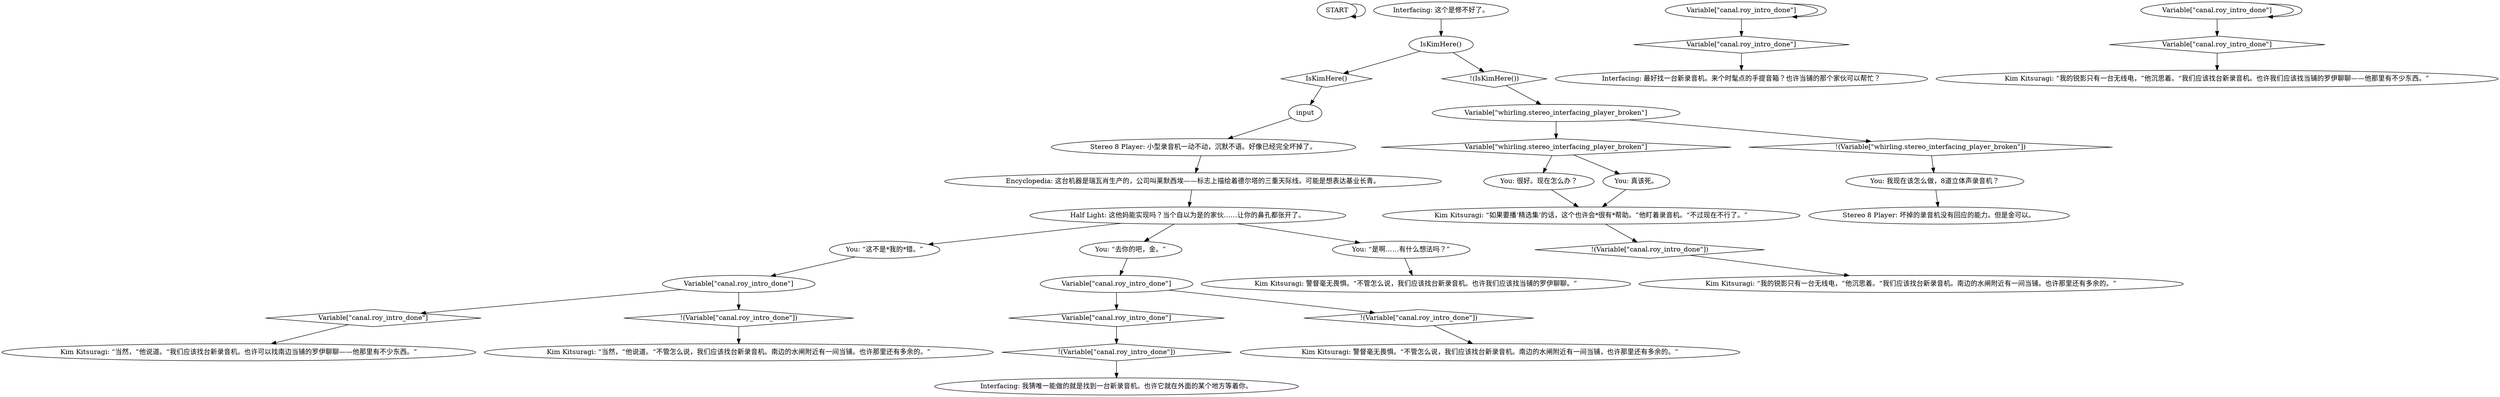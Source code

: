 # WHIRLING F2 / TAPE PLAYER
# You can click on tape player -- it has broken down while you were gone. Can't listen to any tapes now, best you find a new one from Roy.
# ==================================================
digraph G {
	  0 [label="START"];
	  1 [label="input"];
	  2 [label="Kim Kitsuragi: “如果要播‘精选集’的话，这个也许会*很有*帮助。”他盯着录音机。“不过现在不行了。”"];
	  3 [label="Variable[\"canal.roy_intro_done\"]"];
	  4 [label="Variable[\"canal.roy_intro_done\"]", shape=diamond];
	  5 [label="!(Variable[\"canal.roy_intro_done\"])", shape=diamond];
	  6 [label="Kim Kitsuragi: 警督毫无畏惧。“不管怎么说，我们应该找台新录音机。也许我们应该找当铺的罗伊聊聊。”"];
	  7 [label="Variable[\"canal.roy_intro_done\"]"];
	  8 [label="Variable[\"canal.roy_intro_done\"]", shape=diamond];
	  9 [label="!(Variable[\"canal.roy_intro_done\"])", shape=diamond];
	  10 [label="Half Light: 这他妈能实现吗？当个自以为是的家伙……让你的鼻孔都张开了。"];
	  11 [label="Interfacing: 这个是修不好了。"];
	  12 [label="IsKimHere()"];
	  13 [label="IsKimHere()", shape=diamond];
	  14 [label="!(IsKimHere())", shape=diamond];
	  15 [label="Variable[\"whirling.stereo_interfacing_player_broken\"]"];
	  16 [label="Variable[\"whirling.stereo_interfacing_player_broken\"]", shape=diamond];
	  17 [label="!(Variable[\"whirling.stereo_interfacing_player_broken\"])", shape=diamond];
	  18 [label="You: 很好。现在怎么办？"];
	  19 [label="Variable[\"canal.roy_intro_done\"]"];
	  20 [label="Variable[\"canal.roy_intro_done\"]", shape=diamond];
	  21 [label="!(Variable[\"canal.roy_intro_done\"])", shape=diamond];
	  22 [label="You: 真该死。"];
	  23 [label="Kim Kitsuragi: “当然，”他说道。“不管怎么说，我们应该找台新录音机。南边的水闸附近有一间当铺。也许那里还有多余的。”"];
	  24 [label="Kim Kitsuragi: 警督毫无畏惧。“不管怎么说，我们应该找台新录音机。南边的水闸附近有一间当铺，也许那里还有多余的。”"];
	  25 [label="You: 我现在该怎么做，8道立体声录音机？"];
	  26 [label="You: “这不是*我的*错。”"];
	  27 [label="You: “去你的吧，金。”"];
	  28 [label="Kim Kitsuragi: “我的锐影只有一台无线电，”他沉思着。“我们应该找台新录音机。也许我们应该找当铺的罗伊聊聊——他那里有不少东西。”"];
	  29 [label="Stereo 8 Player: 小型录音机一动不动，沉默不语。好像已经完全坏掉了。"];
	  30 [label="You: “是啊……有什么想法吗？”"];
	  31 [label="Kim Kitsuragi: “我的锐影只有一台无线电，”他沉思着。“我们应该找台新录音机。南边的水闸附近有一间当铺。也许那里还有多余的。”"];
	  32 [label="Stereo 8 Player: 坏掉的录音机没有回应的能力。但是金可以。"];
	  33 [label="Interfacing: 最好找一台新录音机。来个时髦点的手提音箱？也许当铺的那个家伙可以帮忙？"];
	  34 [label="Variable[\"canal.roy_intro_done\"]"];
	  35 [label="Variable[\"canal.roy_intro_done\"]", shape=diamond];
	  36 [label="!(Variable[\"canal.roy_intro_done\"])", shape=diamond];
	  37 [label="Kim Kitsuragi: “当然，”他说道。“我们应该找台新录音机。也许可以找南边当铺的罗伊聊聊——他那里有不少东西。”"];
	  38 [label="Encyclopedia: 这台机器是瑞瓦肖生产的，公司叫莱默西埃——标志上描绘着德尔塔的三重天际线。可能是想表达基业长青。"];
	  39 [label="Interfacing: 我猜唯一能做的就是找到一台新录音机。也许它就在外面的某个地方等着你。"];
	  0 -> 0
	  1 -> 29
	  2 -> 9
	  3 -> 3
	  3 -> 4
	  4 -> 33
	  5 -> 39
	  7 -> 8
	  7 -> 7
	  8 -> 28
	  9 -> 31
	  10 -> 26
	  10 -> 27
	  10 -> 30
	  11 -> 12
	  12 -> 13
	  12 -> 14
	  13 -> 1
	  14 -> 15
	  15 -> 16
	  15 -> 17
	  16 -> 18
	  16 -> 22
	  17 -> 25
	  18 -> 2
	  19 -> 20
	  19 -> 21
	  20 -> 5
	  21 -> 24
	  22 -> 2
	  25 -> 32
	  26 -> 34
	  27 -> 19
	  29 -> 38
	  30 -> 6
	  34 -> 35
	  34 -> 36
	  35 -> 37
	  36 -> 23
	  38 -> 10
}


